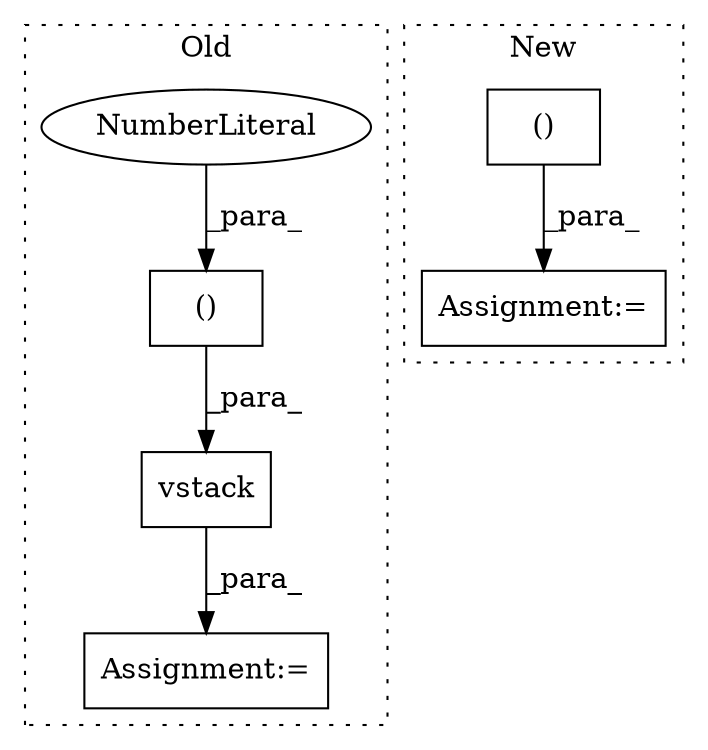 digraph G {
subgraph cluster0 {
1 [label="vstack" a="32" s="11946,12023" l="12,2" shape="box"];
3 [label="Assignment:=" a="7" s="12032" l="1" shape="box"];
5 [label="()" a="106" s="11975" l="24" shape="box"];
6 [label="NumberLiteral" a="34" s="11975" l="1" shape="ellipse"];
label = "Old";
style="dotted";
}
subgraph cluster1 {
2 [label="()" a="106" s="11971" l="49" shape="box"];
4 [label="Assignment:=" a="7" s="11930" l="1" shape="box"];
label = "New";
style="dotted";
}
1 -> 3 [label="_para_"];
2 -> 4 [label="_para_"];
5 -> 1 [label="_para_"];
6 -> 5 [label="_para_"];
}